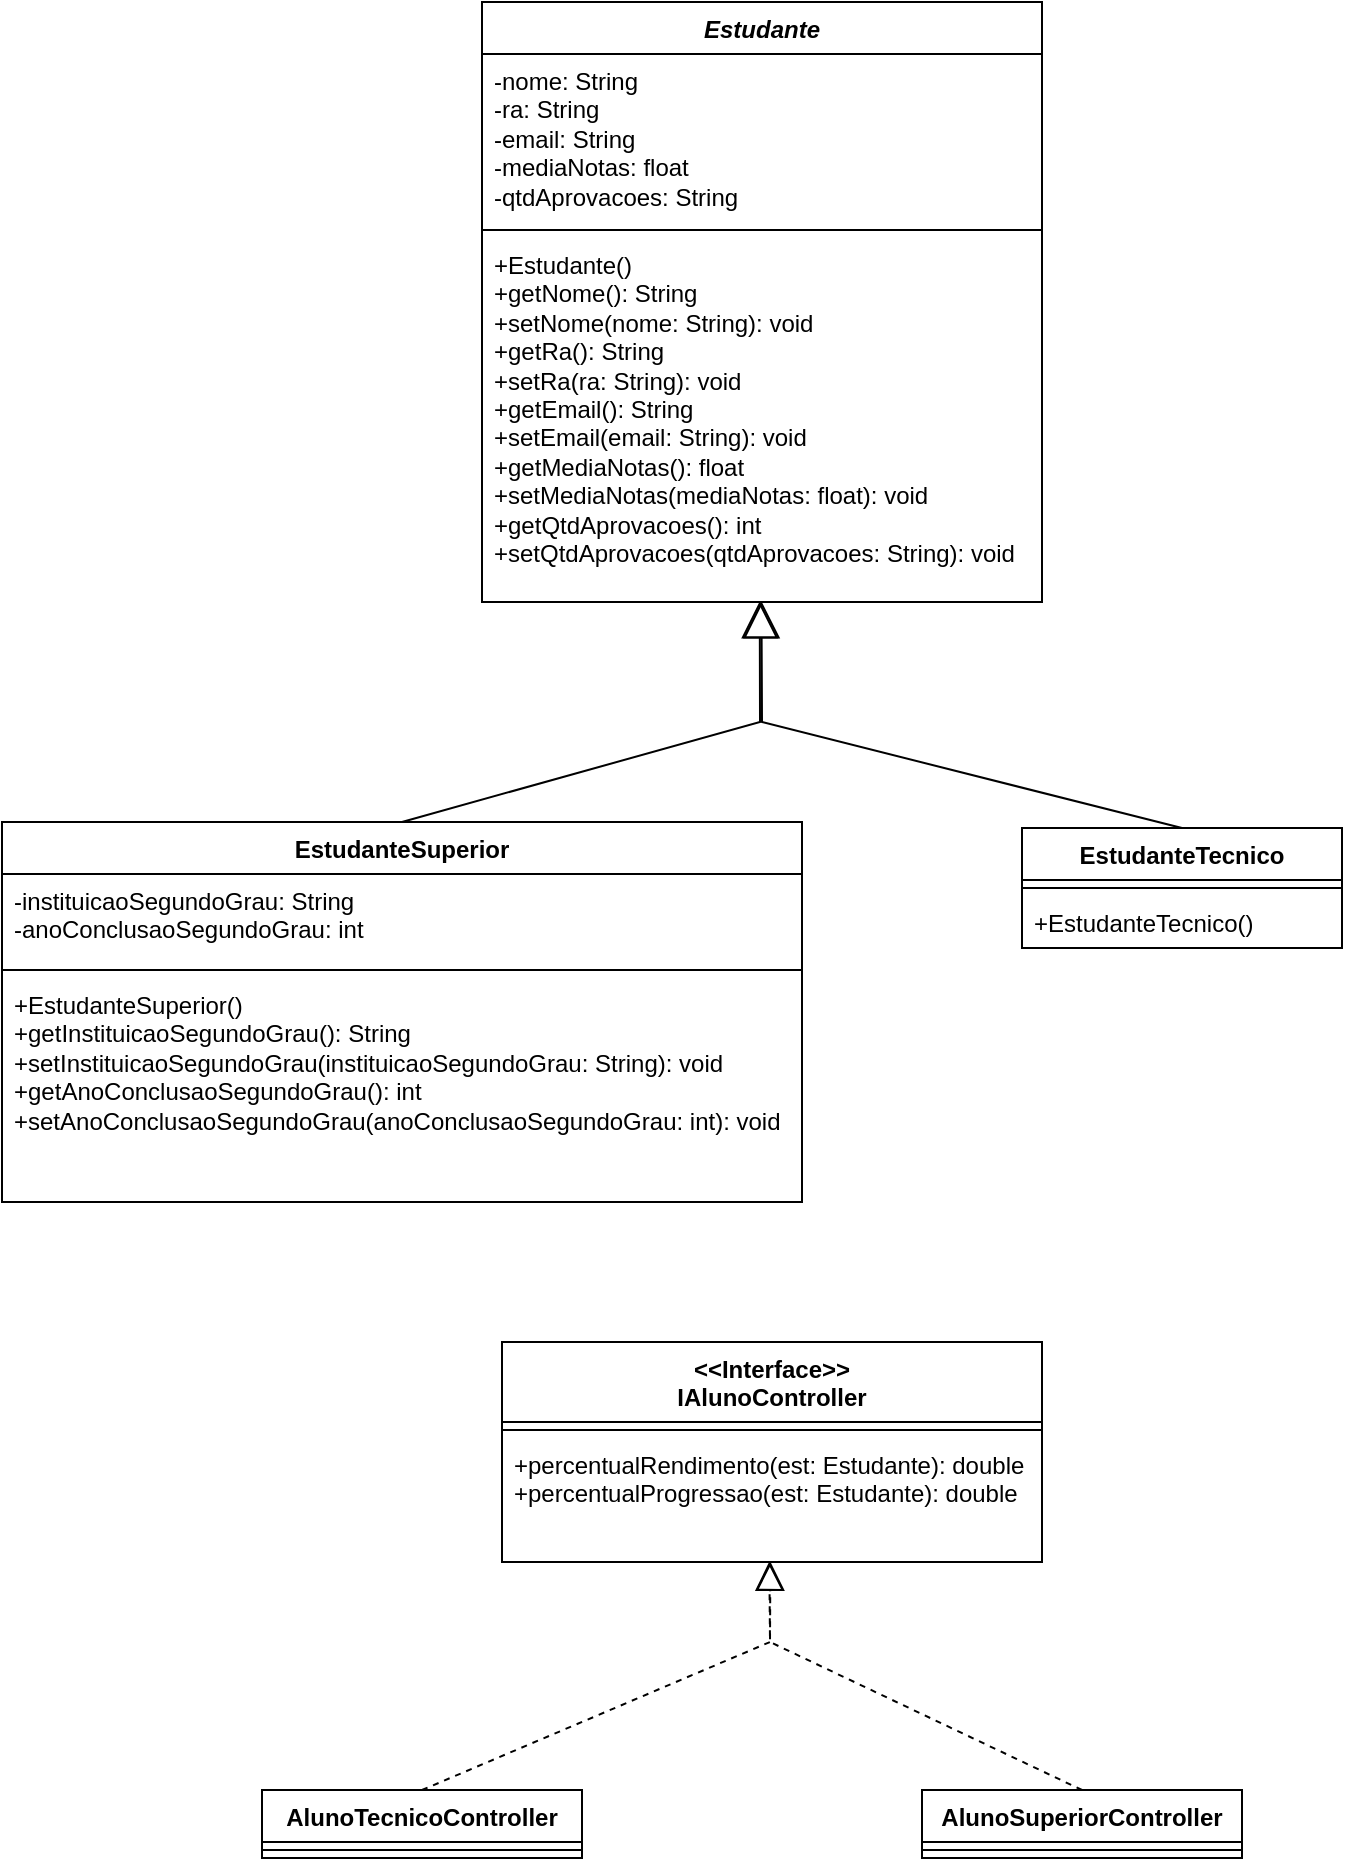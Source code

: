 <mxfile version="24.1.0" type="github">
  <diagram id="C5RBs43oDa-KdzZeNtuy" name="Page-1">
    <mxGraphModel dx="778" dy="387" grid="1" gridSize="10" guides="1" tooltips="1" connect="1" arrows="1" fold="1" page="1" pageScale="1" pageWidth="827" pageHeight="1169" math="0" shadow="0">
      <root>
        <mxCell id="WIyWlLk6GJQsqaUBKTNV-0" />
        <mxCell id="WIyWlLk6GJQsqaUBKTNV-1" parent="WIyWlLk6GJQsqaUBKTNV-0" />
        <mxCell id="JbMeMTcmok5l1WrjHu1D-0" value="&lt;i&gt;Estudante&lt;/i&gt;" style="swimlane;fontStyle=1;align=center;verticalAlign=top;childLayout=stackLayout;horizontal=1;startSize=26;horizontalStack=0;resizeParent=1;resizeParentMax=0;resizeLast=0;collapsible=1;marginBottom=0;whiteSpace=wrap;html=1;" vertex="1" parent="WIyWlLk6GJQsqaUBKTNV-1">
          <mxGeometry x="260" y="80" width="280" height="300" as="geometry" />
        </mxCell>
        <mxCell id="JbMeMTcmok5l1WrjHu1D-1" value="-nome: String&lt;div&gt;-ra: String&lt;/div&gt;&lt;div&gt;-email: String&lt;/div&gt;&lt;div&gt;-mediaNotas: float&lt;/div&gt;&lt;div&gt;-qtdAprovacoes: String&lt;/div&gt;" style="text;strokeColor=none;fillColor=none;align=left;verticalAlign=top;spacingLeft=4;spacingRight=4;overflow=hidden;rotatable=0;points=[[0,0.5],[1,0.5]];portConstraint=eastwest;whiteSpace=wrap;html=1;" vertex="1" parent="JbMeMTcmok5l1WrjHu1D-0">
          <mxGeometry y="26" width="280" height="84" as="geometry" />
        </mxCell>
        <mxCell id="JbMeMTcmok5l1WrjHu1D-2" value="" style="line;strokeWidth=1;fillColor=none;align=left;verticalAlign=middle;spacingTop=-1;spacingLeft=3;spacingRight=3;rotatable=0;labelPosition=right;points=[];portConstraint=eastwest;strokeColor=inherit;" vertex="1" parent="JbMeMTcmok5l1WrjHu1D-0">
          <mxGeometry y="110" width="280" height="8" as="geometry" />
        </mxCell>
        <mxCell id="JbMeMTcmok5l1WrjHu1D-3" value="+Estudante()&lt;div&gt;+getNome(): String&lt;/div&gt;&lt;div&gt;+setNome(nome: String): void&lt;/div&gt;&lt;div&gt;+getRa(): String&lt;/div&gt;&lt;div&gt;+setRa(ra: String): void&lt;/div&gt;&lt;div&gt;+getEmail(): String&lt;/div&gt;&lt;div&gt;+setEmail(email: String): void&lt;br&gt;+getMediaNotas(): float&lt;/div&gt;&lt;div&gt;+setMediaNotas(mediaNotas: float): void&lt;/div&gt;&lt;div&gt;+getQtdAprovacoes(): int&lt;/div&gt;&lt;div&gt;+setQtdAprovacoes(qtdAprovacoes: String): void&lt;/div&gt;" style="text;strokeColor=none;fillColor=none;align=left;verticalAlign=top;spacingLeft=4;spacingRight=4;overflow=hidden;rotatable=0;points=[[0,0.5],[1,0.5]];portConstraint=eastwest;whiteSpace=wrap;html=1;" vertex="1" parent="JbMeMTcmok5l1WrjHu1D-0">
          <mxGeometry y="118" width="280" height="182" as="geometry" />
        </mxCell>
        <mxCell id="JbMeMTcmok5l1WrjHu1D-4" value="EstudanteSuperior" style="swimlane;fontStyle=1;align=center;verticalAlign=top;childLayout=stackLayout;horizontal=1;startSize=26;horizontalStack=0;resizeParent=1;resizeParentMax=0;resizeLast=0;collapsible=1;marginBottom=0;whiteSpace=wrap;html=1;" vertex="1" parent="WIyWlLk6GJQsqaUBKTNV-1">
          <mxGeometry x="20" y="490" width="400" height="190" as="geometry" />
        </mxCell>
        <mxCell id="JbMeMTcmok5l1WrjHu1D-5" value="-instituicaoSegundoGrau: String&lt;div&gt;-anoConclusaoSegundoGrau: int&lt;/div&gt;" style="text;strokeColor=none;fillColor=none;align=left;verticalAlign=top;spacingLeft=4;spacingRight=4;overflow=hidden;rotatable=0;points=[[0,0.5],[1,0.5]];portConstraint=eastwest;whiteSpace=wrap;html=1;" vertex="1" parent="JbMeMTcmok5l1WrjHu1D-4">
          <mxGeometry y="26" width="400" height="44" as="geometry" />
        </mxCell>
        <mxCell id="JbMeMTcmok5l1WrjHu1D-6" value="" style="line;strokeWidth=1;fillColor=none;align=left;verticalAlign=middle;spacingTop=-1;spacingLeft=3;spacingRight=3;rotatable=0;labelPosition=right;points=[];portConstraint=eastwest;strokeColor=inherit;" vertex="1" parent="JbMeMTcmok5l1WrjHu1D-4">
          <mxGeometry y="70" width="400" height="8" as="geometry" />
        </mxCell>
        <mxCell id="JbMeMTcmok5l1WrjHu1D-7" value="+EstudanteSuperior()&lt;div&gt;+getInstituicaoSegundoGrau(): String&lt;/div&gt;&lt;div&gt;+setInstituicaoSegundoGrau(instituicaoSegundoGrau: String): void&lt;/div&gt;&lt;div&gt;+getAnoConclusaoSegundoGrau(): int&lt;/div&gt;&lt;div&gt;+setAnoConclusaoSegundoGrau(anoConclusaoSegundoGrau: int): void&lt;br&gt;&lt;/div&gt;" style="text;strokeColor=none;fillColor=none;align=left;verticalAlign=top;spacingLeft=4;spacingRight=4;overflow=hidden;rotatable=0;points=[[0,0.5],[1,0.5]];portConstraint=eastwest;whiteSpace=wrap;html=1;" vertex="1" parent="JbMeMTcmok5l1WrjHu1D-4">
          <mxGeometry y="78" width="400" height="112" as="geometry" />
        </mxCell>
        <mxCell id="JbMeMTcmok5l1WrjHu1D-8" value="EstudanteTecnico" style="swimlane;fontStyle=1;align=center;verticalAlign=top;childLayout=stackLayout;horizontal=1;startSize=26;horizontalStack=0;resizeParent=1;resizeParentMax=0;resizeLast=0;collapsible=1;marginBottom=0;whiteSpace=wrap;html=1;" vertex="1" parent="WIyWlLk6GJQsqaUBKTNV-1">
          <mxGeometry x="530" y="493" width="160" height="60" as="geometry" />
        </mxCell>
        <mxCell id="JbMeMTcmok5l1WrjHu1D-10" value="" style="line;strokeWidth=1;fillColor=none;align=left;verticalAlign=middle;spacingTop=-1;spacingLeft=3;spacingRight=3;rotatable=0;labelPosition=right;points=[];portConstraint=eastwest;strokeColor=inherit;" vertex="1" parent="JbMeMTcmok5l1WrjHu1D-8">
          <mxGeometry y="26" width="160" height="8" as="geometry" />
        </mxCell>
        <mxCell id="JbMeMTcmok5l1WrjHu1D-11" value="+EstudanteTecnico()" style="text;strokeColor=none;fillColor=none;align=left;verticalAlign=top;spacingLeft=4;spacingRight=4;overflow=hidden;rotatable=0;points=[[0,0.5],[1,0.5]];portConstraint=eastwest;whiteSpace=wrap;html=1;" vertex="1" parent="JbMeMTcmok5l1WrjHu1D-8">
          <mxGeometry y="34" width="160" height="26" as="geometry" />
        </mxCell>
        <mxCell id="JbMeMTcmok5l1WrjHu1D-12" value="" style="endArrow=block;endSize=16;endFill=0;html=1;rounded=0;exitX=0.5;exitY=0;exitDx=0;exitDy=0;entryX=0.496;entryY=0.998;entryDx=0;entryDy=0;entryPerimeter=0;" edge="1" parent="WIyWlLk6GJQsqaUBKTNV-1" source="JbMeMTcmok5l1WrjHu1D-4" target="JbMeMTcmok5l1WrjHu1D-3">
          <mxGeometry width="160" relative="1" as="geometry">
            <mxPoint x="330" y="440" as="sourcePoint" />
            <mxPoint x="490" y="440" as="targetPoint" />
            <Array as="points">
              <mxPoint x="399" y="440" />
            </Array>
          </mxGeometry>
        </mxCell>
        <mxCell id="JbMeMTcmok5l1WrjHu1D-13" value="" style="endArrow=block;endSize=16;endFill=0;html=1;rounded=0;exitX=0.5;exitY=0;exitDx=0;exitDy=0;entryX=0.499;entryY=0.998;entryDx=0;entryDy=0;entryPerimeter=0;" edge="1" parent="WIyWlLk6GJQsqaUBKTNV-1" source="JbMeMTcmok5l1WrjHu1D-8" target="JbMeMTcmok5l1WrjHu1D-3">
          <mxGeometry width="160" relative="1" as="geometry">
            <mxPoint x="330" y="440" as="sourcePoint" />
            <mxPoint x="490" y="440" as="targetPoint" />
            <Array as="points">
              <mxPoint x="400" y="440" />
            </Array>
          </mxGeometry>
        </mxCell>
        <mxCell id="JbMeMTcmok5l1WrjHu1D-14" value="&amp;lt;&amp;lt;Interface&amp;gt;&amp;gt;&lt;div&gt;IAlunoController&lt;/div&gt;" style="swimlane;fontStyle=1;align=center;verticalAlign=top;childLayout=stackLayout;horizontal=1;startSize=40;horizontalStack=0;resizeParent=1;resizeParentMax=0;resizeLast=0;collapsible=1;marginBottom=0;whiteSpace=wrap;html=1;" vertex="1" parent="WIyWlLk6GJQsqaUBKTNV-1">
          <mxGeometry x="270" y="750" width="270" height="110" as="geometry" />
        </mxCell>
        <mxCell id="JbMeMTcmok5l1WrjHu1D-16" value="" style="line;strokeWidth=1;fillColor=none;align=left;verticalAlign=middle;spacingTop=-1;spacingLeft=3;spacingRight=3;rotatable=0;labelPosition=right;points=[];portConstraint=eastwest;strokeColor=inherit;" vertex="1" parent="JbMeMTcmok5l1WrjHu1D-14">
          <mxGeometry y="40" width="270" height="8" as="geometry" />
        </mxCell>
        <mxCell id="JbMeMTcmok5l1WrjHu1D-17" value="+percentualRendimento(est: Estudante): double&lt;div&gt;+percentualProgressao(est: Estudante): double&lt;/div&gt;" style="text;strokeColor=none;fillColor=none;align=left;verticalAlign=top;spacingLeft=4;spacingRight=4;overflow=hidden;rotatable=0;points=[[0,0.5],[1,0.5]];portConstraint=eastwest;whiteSpace=wrap;html=1;" vertex="1" parent="JbMeMTcmok5l1WrjHu1D-14">
          <mxGeometry y="48" width="270" height="62" as="geometry" />
        </mxCell>
        <mxCell id="JbMeMTcmok5l1WrjHu1D-18" value="AlunoTecnicoController" style="swimlane;fontStyle=1;align=center;verticalAlign=top;childLayout=stackLayout;horizontal=1;startSize=26;horizontalStack=0;resizeParent=1;resizeParentMax=0;resizeLast=0;collapsible=1;marginBottom=0;whiteSpace=wrap;html=1;" vertex="1" parent="WIyWlLk6GJQsqaUBKTNV-1">
          <mxGeometry x="150" y="974" width="160" height="34" as="geometry" />
        </mxCell>
        <mxCell id="JbMeMTcmok5l1WrjHu1D-20" value="" style="line;strokeWidth=1;fillColor=none;align=left;verticalAlign=middle;spacingTop=-1;spacingLeft=3;spacingRight=3;rotatable=0;labelPosition=right;points=[];portConstraint=eastwest;strokeColor=inherit;" vertex="1" parent="JbMeMTcmok5l1WrjHu1D-18">
          <mxGeometry y="26" width="160" height="8" as="geometry" />
        </mxCell>
        <mxCell id="JbMeMTcmok5l1WrjHu1D-22" value="AlunoSuperiorController" style="swimlane;fontStyle=1;align=center;verticalAlign=top;childLayout=stackLayout;horizontal=1;startSize=26;horizontalStack=0;resizeParent=1;resizeParentMax=0;resizeLast=0;collapsible=1;marginBottom=0;whiteSpace=wrap;html=1;" vertex="1" parent="WIyWlLk6GJQsqaUBKTNV-1">
          <mxGeometry x="480" y="974" width="160" height="34" as="geometry" />
        </mxCell>
        <mxCell id="JbMeMTcmok5l1WrjHu1D-23" value="" style="line;strokeWidth=1;fillColor=none;align=left;verticalAlign=middle;spacingTop=-1;spacingLeft=3;spacingRight=3;rotatable=0;labelPosition=right;points=[];portConstraint=eastwest;strokeColor=inherit;" vertex="1" parent="JbMeMTcmok5l1WrjHu1D-22">
          <mxGeometry y="26" width="160" height="8" as="geometry" />
        </mxCell>
        <mxCell id="JbMeMTcmok5l1WrjHu1D-24" value="" style="endArrow=block;dashed=1;endFill=0;endSize=12;html=1;rounded=0;exitX=0.5;exitY=0;exitDx=0;exitDy=0;entryX=0.495;entryY=0.997;entryDx=0;entryDy=0;entryPerimeter=0;" edge="1" parent="WIyWlLk6GJQsqaUBKTNV-1" source="JbMeMTcmok5l1WrjHu1D-18" target="JbMeMTcmok5l1WrjHu1D-17">
          <mxGeometry width="160" relative="1" as="geometry">
            <mxPoint x="240" y="920" as="sourcePoint" />
            <mxPoint x="410" y="880" as="targetPoint" />
            <Array as="points">
              <mxPoint x="404" y="900" />
            </Array>
          </mxGeometry>
        </mxCell>
        <mxCell id="JbMeMTcmok5l1WrjHu1D-25" value="" style="endArrow=block;dashed=1;endFill=0;endSize=12;html=1;rounded=0;exitX=0.5;exitY=0;exitDx=0;exitDy=0;entryX=0.497;entryY=0.997;entryDx=0;entryDy=0;entryPerimeter=0;" edge="1" parent="WIyWlLk6GJQsqaUBKTNV-1" source="JbMeMTcmok5l1WrjHu1D-22" target="JbMeMTcmok5l1WrjHu1D-17">
          <mxGeometry width="160" relative="1" as="geometry">
            <mxPoint x="240" y="920" as="sourcePoint" />
            <mxPoint x="400" y="920" as="targetPoint" />
            <Array as="points">
              <mxPoint x="404" y="900" />
            </Array>
          </mxGeometry>
        </mxCell>
      </root>
    </mxGraphModel>
  </diagram>
</mxfile>
